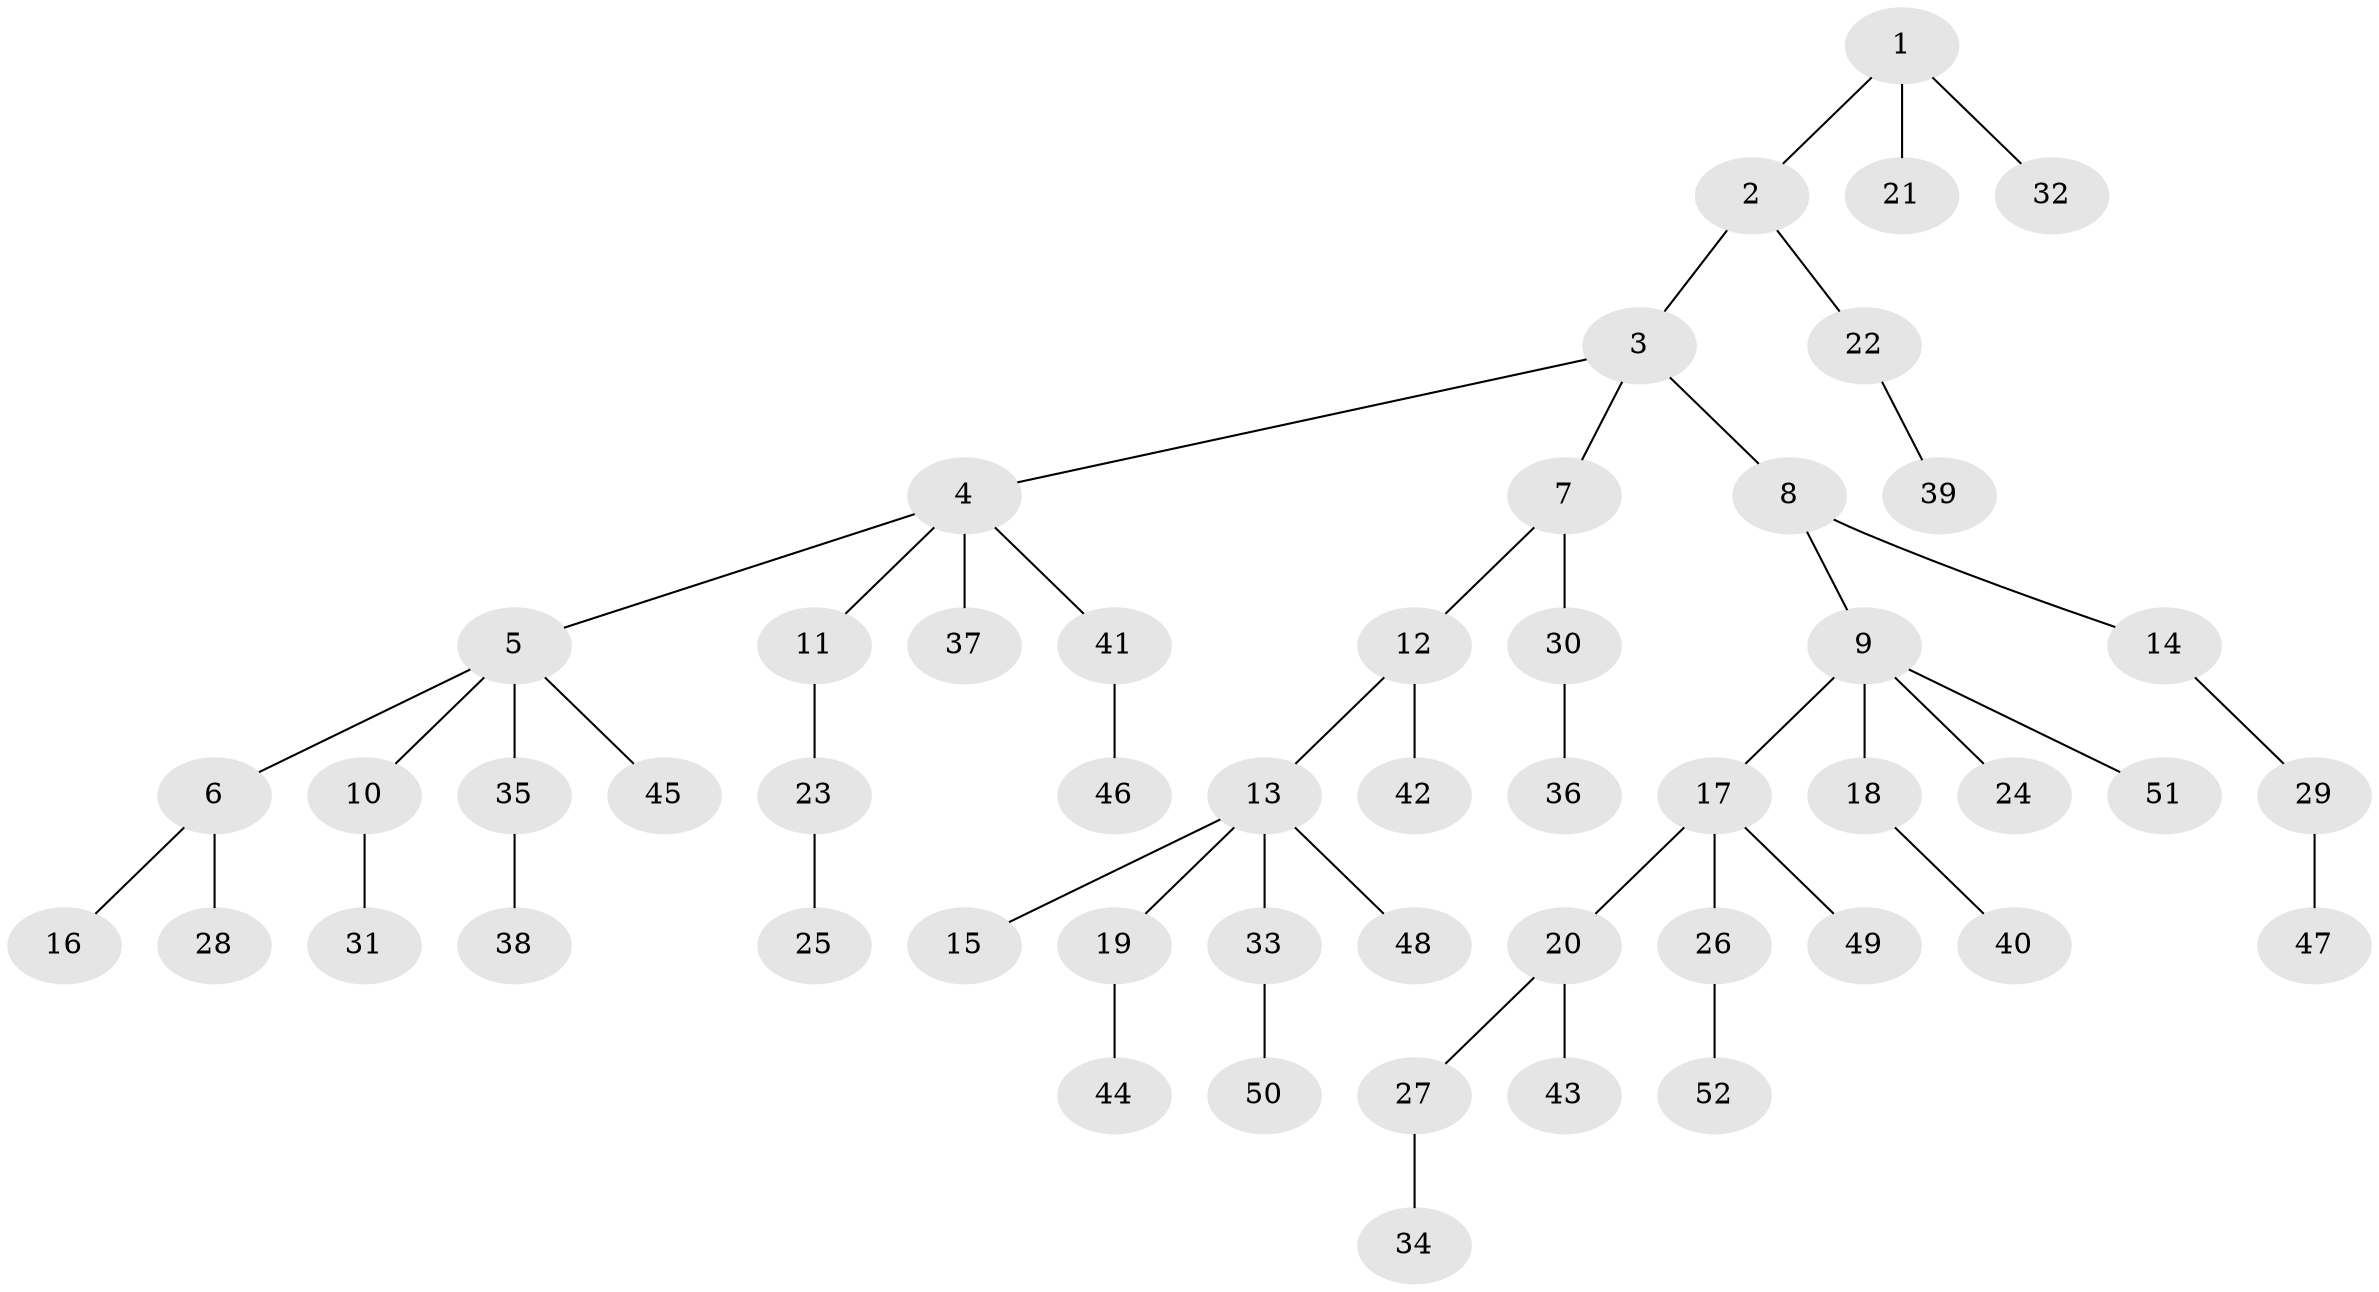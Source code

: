 // coarse degree distribution, {1: 0.47619047619047616, 2: 0.23809523809523808, 5: 0.047619047619047616, 3: 0.23809523809523808}
// Generated by graph-tools (version 1.1) at 2025/51/03/04/25 22:51:44]
// undirected, 52 vertices, 51 edges
graph export_dot {
  node [color=gray90,style=filled];
  1;
  2;
  3;
  4;
  5;
  6;
  7;
  8;
  9;
  10;
  11;
  12;
  13;
  14;
  15;
  16;
  17;
  18;
  19;
  20;
  21;
  22;
  23;
  24;
  25;
  26;
  27;
  28;
  29;
  30;
  31;
  32;
  33;
  34;
  35;
  36;
  37;
  38;
  39;
  40;
  41;
  42;
  43;
  44;
  45;
  46;
  47;
  48;
  49;
  50;
  51;
  52;
  1 -- 2;
  1 -- 21;
  1 -- 32;
  2 -- 3;
  2 -- 22;
  3 -- 4;
  3 -- 7;
  3 -- 8;
  4 -- 5;
  4 -- 11;
  4 -- 37;
  4 -- 41;
  5 -- 6;
  5 -- 10;
  5 -- 35;
  5 -- 45;
  6 -- 16;
  6 -- 28;
  7 -- 12;
  7 -- 30;
  8 -- 9;
  8 -- 14;
  9 -- 17;
  9 -- 18;
  9 -- 24;
  9 -- 51;
  10 -- 31;
  11 -- 23;
  12 -- 13;
  12 -- 42;
  13 -- 15;
  13 -- 19;
  13 -- 33;
  13 -- 48;
  14 -- 29;
  17 -- 20;
  17 -- 26;
  17 -- 49;
  18 -- 40;
  19 -- 44;
  20 -- 27;
  20 -- 43;
  22 -- 39;
  23 -- 25;
  26 -- 52;
  27 -- 34;
  29 -- 47;
  30 -- 36;
  33 -- 50;
  35 -- 38;
  41 -- 46;
}
